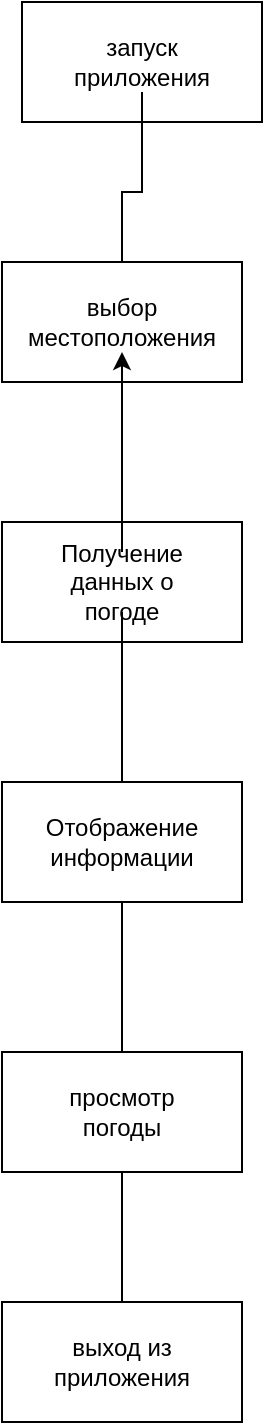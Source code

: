 <mxfile version="24.7.8">
  <diagram name="Страница — 1" id="-E3tiWl5pIj75L_IpRq8">
    <mxGraphModel dx="1098" dy="820" grid="1" gridSize="10" guides="1" tooltips="1" connect="1" arrows="1" fold="1" page="1" pageScale="1" pageWidth="827" pageHeight="1169" math="0" shadow="0">
      <root>
        <mxCell id="0" />
        <mxCell id="1" parent="0" />
        <mxCell id="JcwuLQA71DJsOXQGXVrx-2" value="" style="rounded=0;whiteSpace=wrap;html=1;" vertex="1" parent="1">
          <mxGeometry x="320" width="120" height="60" as="geometry" />
        </mxCell>
        <mxCell id="JcwuLQA71DJsOXQGXVrx-14" value="" style="edgeStyle=orthogonalEdgeStyle;rounded=0;orthogonalLoop=1;jettySize=auto;html=1;" edge="1" parent="1" source="JcwuLQA71DJsOXQGXVrx-3" target="JcwuLQA71DJsOXQGXVrx-5">
          <mxGeometry relative="1" as="geometry" />
        </mxCell>
        <mxCell id="JcwuLQA71DJsOXQGXVrx-3" value="запуск приложения" style="text;html=1;align=center;verticalAlign=middle;whiteSpace=wrap;rounded=0;" vertex="1" parent="1">
          <mxGeometry x="350" y="15" width="60" height="30" as="geometry" />
        </mxCell>
        <mxCell id="JcwuLQA71DJsOXQGXVrx-4" value="" style="rounded=0;whiteSpace=wrap;html=1;" vertex="1" parent="1">
          <mxGeometry x="310" y="130" width="120" height="60" as="geometry" />
        </mxCell>
        <mxCell id="JcwuLQA71DJsOXQGXVrx-5" value="выбор местоположения" style="text;html=1;align=center;verticalAlign=middle;whiteSpace=wrap;rounded=0;" vertex="1" parent="1">
          <mxGeometry x="340" y="145" width="60" height="30" as="geometry" />
        </mxCell>
        <mxCell id="JcwuLQA71DJsOXQGXVrx-6" value="" style="rounded=0;whiteSpace=wrap;html=1;" vertex="1" parent="1">
          <mxGeometry x="310" y="260" width="120" height="60" as="geometry" />
        </mxCell>
        <mxCell id="JcwuLQA71DJsOXQGXVrx-15" value="" style="edgeStyle=orthogonalEdgeStyle;rounded=0;orthogonalLoop=1;jettySize=auto;html=1;" edge="1" parent="1" source="JcwuLQA71DJsOXQGXVrx-7" target="JcwuLQA71DJsOXQGXVrx-5">
          <mxGeometry relative="1" as="geometry" />
        </mxCell>
        <mxCell id="JcwuLQA71DJsOXQGXVrx-16" value="" style="edgeStyle=orthogonalEdgeStyle;rounded=0;orthogonalLoop=1;jettySize=auto;html=1;" edge="1" parent="1" source="JcwuLQA71DJsOXQGXVrx-7" target="JcwuLQA71DJsOXQGXVrx-9">
          <mxGeometry relative="1" as="geometry" />
        </mxCell>
        <mxCell id="JcwuLQA71DJsOXQGXVrx-7" value="Получение данных о погоде" style="text;html=1;align=center;verticalAlign=middle;whiteSpace=wrap;rounded=0;" vertex="1" parent="1">
          <mxGeometry x="340" y="275" width="60" height="30" as="geometry" />
        </mxCell>
        <mxCell id="JcwuLQA71DJsOXQGXVrx-17" value="" style="edgeStyle=orthogonalEdgeStyle;rounded=0;orthogonalLoop=1;jettySize=auto;html=1;" edge="1" parent="1" source="JcwuLQA71DJsOXQGXVrx-8" target="JcwuLQA71DJsOXQGXVrx-11">
          <mxGeometry relative="1" as="geometry" />
        </mxCell>
        <mxCell id="JcwuLQA71DJsOXQGXVrx-8" value="" style="rounded=0;whiteSpace=wrap;html=1;" vertex="1" parent="1">
          <mxGeometry x="310" y="390" width="120" height="60" as="geometry" />
        </mxCell>
        <mxCell id="JcwuLQA71DJsOXQGXVrx-9" value="Отображение информации" style="text;html=1;align=center;verticalAlign=middle;whiteSpace=wrap;rounded=0;" vertex="1" parent="1">
          <mxGeometry x="340" y="405" width="60" height="30" as="geometry" />
        </mxCell>
        <mxCell id="JcwuLQA71DJsOXQGXVrx-18" value="" style="edgeStyle=orthogonalEdgeStyle;rounded=0;orthogonalLoop=1;jettySize=auto;html=1;" edge="1" parent="1" source="JcwuLQA71DJsOXQGXVrx-10" target="JcwuLQA71DJsOXQGXVrx-13">
          <mxGeometry relative="1" as="geometry" />
        </mxCell>
        <mxCell id="JcwuLQA71DJsOXQGXVrx-10" value="" style="rounded=0;whiteSpace=wrap;html=1;" vertex="1" parent="1">
          <mxGeometry x="310" y="525" width="120" height="60" as="geometry" />
        </mxCell>
        <mxCell id="JcwuLQA71DJsOXQGXVrx-11" value="просмотр погоды" style="text;html=1;align=center;verticalAlign=middle;whiteSpace=wrap;rounded=0;" vertex="1" parent="1">
          <mxGeometry x="340" y="540" width="60" height="30" as="geometry" />
        </mxCell>
        <mxCell id="JcwuLQA71DJsOXQGXVrx-12" value="" style="rounded=0;whiteSpace=wrap;html=1;" vertex="1" parent="1">
          <mxGeometry x="310" y="650" width="120" height="60" as="geometry" />
        </mxCell>
        <mxCell id="JcwuLQA71DJsOXQGXVrx-13" value="выход из приложения" style="text;html=1;align=center;verticalAlign=middle;whiteSpace=wrap;rounded=0;" vertex="1" parent="1">
          <mxGeometry x="340" y="665" width="60" height="30" as="geometry" />
        </mxCell>
      </root>
    </mxGraphModel>
  </diagram>
</mxfile>
